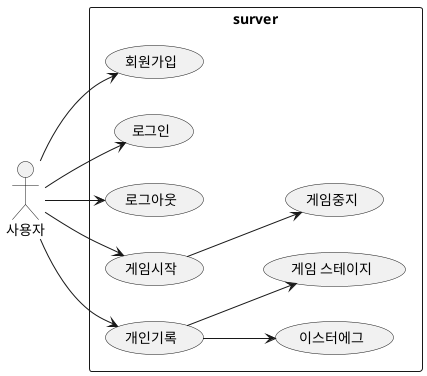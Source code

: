 @startuml
left to right direction 
actor "사용자" as fc
rectangle surver {
 usecase "회원가입" as uc1
 usecase "로그인" as uc2
 usecase "로그아웃" as uc3
 usecase "게임시작" as uc4
 usecase "개인기록"as uc5
 usecase "게임중지" as ac1
 usecase "이스터에그" as ac2
 usecase "게임 스테이지" as ac3
}

fc --> uc1
fc --> uc2
fc --> uc3
fc --> uc4
fc --> uc5
uc4 --> ac1
uc5 --> ac2
uc5 --> ac3

@enduml
